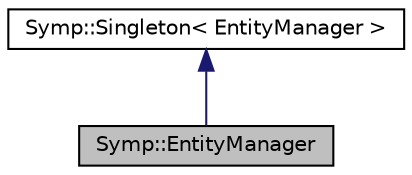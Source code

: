 digraph "Symp::EntityManager"
{
  edge [fontname="Helvetica",fontsize="10",labelfontname="Helvetica",labelfontsize="10"];
  node [fontname="Helvetica",fontsize="10",shape=record];
  Node1 [label="Symp::EntityManager",height=0.2,width=0.4,color="black", fillcolor="grey75", style="filled" fontcolor="black"];
  Node2 -> Node1 [dir="back",color="midnightblue",fontsize="10",style="solid"];
  Node2 [label="Symp::Singleton\< EntityManager \>",height=0.2,width=0.4,color="black", fillcolor="white", style="filled",URL="$class_symp_1_1_singleton.html"];
}
